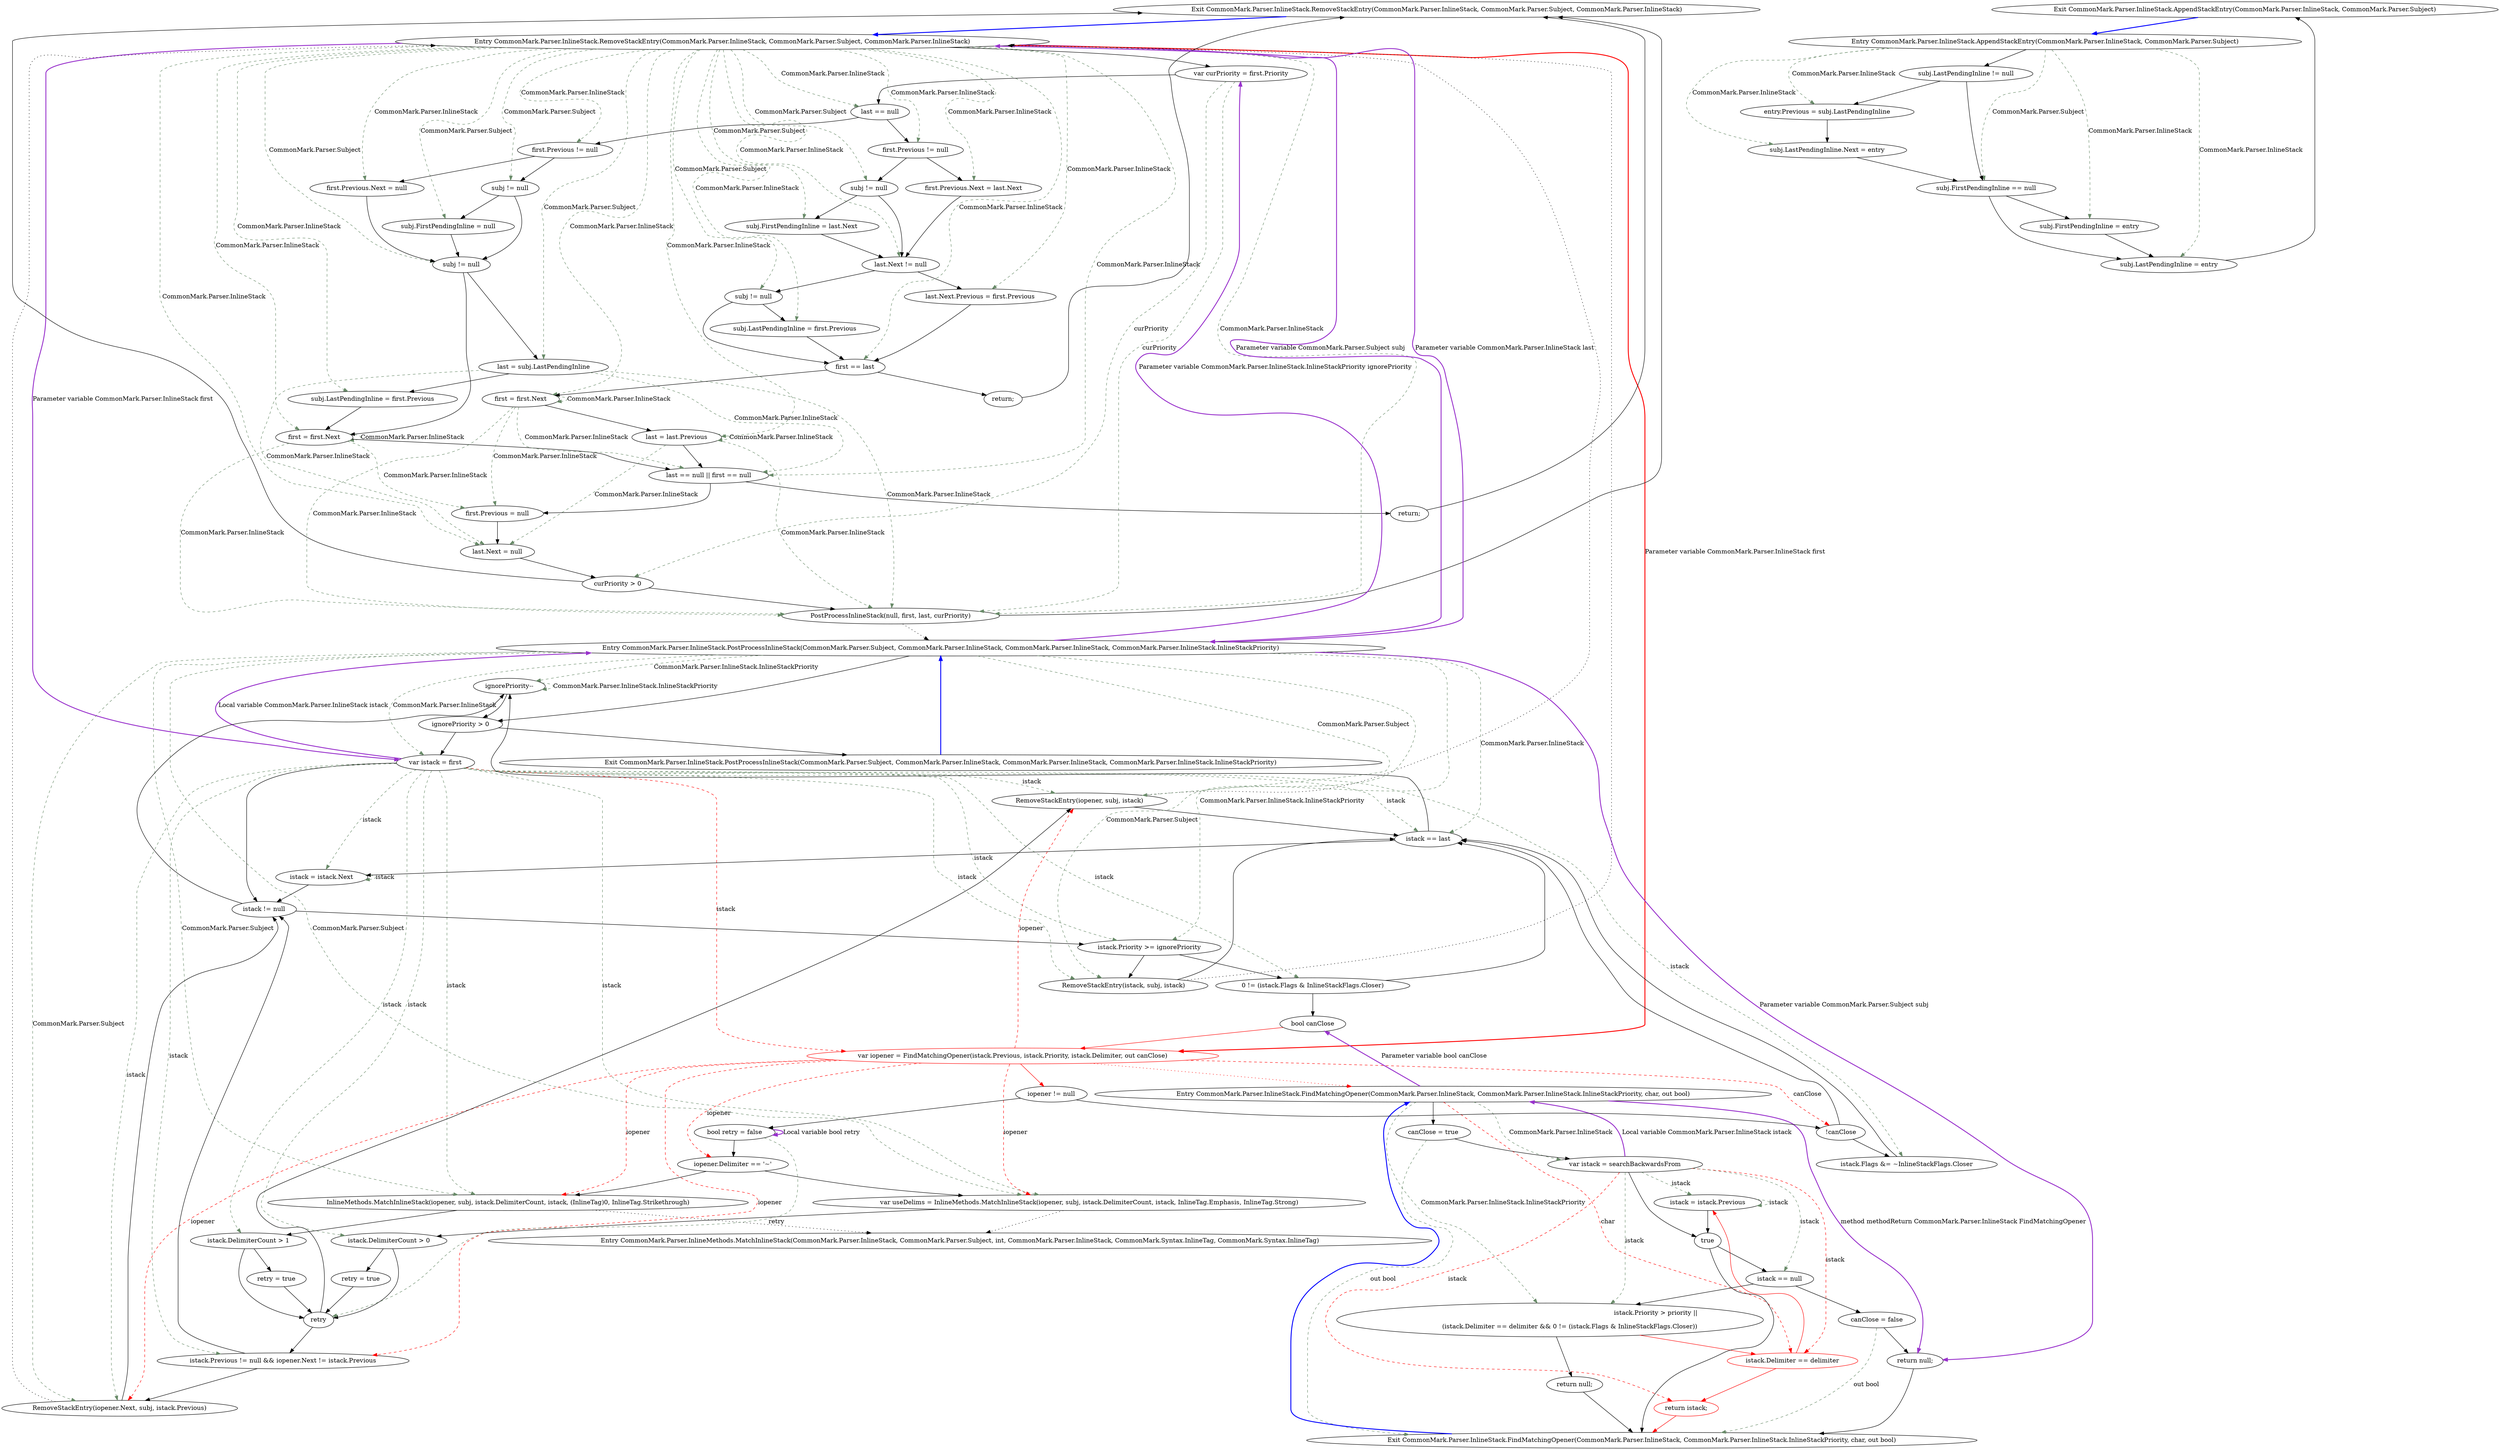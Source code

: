 digraph  {
m2_50 [label="Exit CommonMark.Parser.InlineStack.RemoveStackEntry(CommonMark.Parser.InlineStack, CommonMark.Parser.Subject, CommonMark.Parser.InlineStack)", span="116-116", cluster="CommonMark.Parser.InlineStack.RemoveStackEntry(CommonMark.Parser.InlineStack, CommonMark.Parser.Subject, CommonMark.Parser.InlineStack)", file="InlineStack.cs"];
m2_21 [label="Entry CommonMark.Parser.InlineStack.RemoveStackEntry(CommonMark.Parser.InlineStack, CommonMark.Parser.Subject, CommonMark.Parser.InlineStack)", span="116-116", cluster="CommonMark.Parser.InlineStack.RemoveStackEntry(CommonMark.Parser.InlineStack, CommonMark.Parser.Subject, CommonMark.Parser.InlineStack)", file="InlineStack.cs"];
m2_22 [label="var curPriority = first.Priority", span="118-118", cluster="CommonMark.Parser.InlineStack.RemoveStackEntry(CommonMark.Parser.InlineStack, CommonMark.Parser.Subject, CommonMark.Parser.InlineStack)", file="InlineStack.cs"];
m2_23 [label="last == null", span="120-120", cluster="CommonMark.Parser.InlineStack.RemoveStackEntry(CommonMark.Parser.InlineStack, CommonMark.Parser.Subject, CommonMark.Parser.InlineStack)", file="InlineStack.cs"];
m2_24 [label="first.Previous != null", span="122-122", cluster="CommonMark.Parser.InlineStack.RemoveStackEntry(CommonMark.Parser.InlineStack, CommonMark.Parser.Subject, CommonMark.Parser.InlineStack)", file="InlineStack.cs"];
m2_25 [label="first.Previous.Next = null", span="123-123", cluster="CommonMark.Parser.InlineStack.RemoveStackEntry(CommonMark.Parser.InlineStack, CommonMark.Parser.Subject, CommonMark.Parser.InlineStack)", file="InlineStack.cs"];
m2_26 [label="subj != null", span="124-124", cluster="CommonMark.Parser.InlineStack.RemoveStackEntry(CommonMark.Parser.InlineStack, CommonMark.Parser.Subject, CommonMark.Parser.InlineStack)", file="InlineStack.cs"];
m2_27 [label="subj.FirstPendingInline = null", span="125-125", cluster="CommonMark.Parser.InlineStack.RemoveStackEntry(CommonMark.Parser.InlineStack, CommonMark.Parser.Subject, CommonMark.Parser.InlineStack)", file="InlineStack.cs"];
m2_28 [label="subj != null", span="127-127", cluster="CommonMark.Parser.InlineStack.RemoveStackEntry(CommonMark.Parser.InlineStack, CommonMark.Parser.Subject, CommonMark.Parser.InlineStack)", file="InlineStack.cs"];
m2_29 [label="last = subj.LastPendingInline", span="129-129", cluster="CommonMark.Parser.InlineStack.RemoveStackEntry(CommonMark.Parser.InlineStack, CommonMark.Parser.Subject, CommonMark.Parser.InlineStack)", file="InlineStack.cs"];
m2_30 [label="subj.LastPendingInline = first.Previous", span="130-130", cluster="CommonMark.Parser.InlineStack.RemoveStackEntry(CommonMark.Parser.InlineStack, CommonMark.Parser.Subject, CommonMark.Parser.InlineStack)", file="InlineStack.cs"];
m2_31 [label="first = first.Next", span="133-133", cluster="CommonMark.Parser.InlineStack.RemoveStackEntry(CommonMark.Parser.InlineStack, CommonMark.Parser.Subject, CommonMark.Parser.InlineStack)", file="InlineStack.cs"];
m2_32 [label="first.Previous != null", span="137-137", cluster="CommonMark.Parser.InlineStack.RemoveStackEntry(CommonMark.Parser.InlineStack, CommonMark.Parser.Subject, CommonMark.Parser.InlineStack)", file="InlineStack.cs"];
m2_33 [label="first.Previous.Next = last.Next", span="138-138", cluster="CommonMark.Parser.InlineStack.RemoveStackEntry(CommonMark.Parser.InlineStack, CommonMark.Parser.Subject, CommonMark.Parser.InlineStack)", file="InlineStack.cs"];
m2_34 [label="subj != null", span="139-139", cluster="CommonMark.Parser.InlineStack.RemoveStackEntry(CommonMark.Parser.InlineStack, CommonMark.Parser.Subject, CommonMark.Parser.InlineStack)", file="InlineStack.cs"];
m2_35 [label="subj.FirstPendingInline = last.Next", span="140-140", cluster="CommonMark.Parser.InlineStack.RemoveStackEntry(CommonMark.Parser.InlineStack, CommonMark.Parser.Subject, CommonMark.Parser.InlineStack)", file="InlineStack.cs"];
m2_36 [label="last.Next != null", span="142-142", cluster="CommonMark.Parser.InlineStack.RemoveStackEntry(CommonMark.Parser.InlineStack, CommonMark.Parser.Subject, CommonMark.Parser.InlineStack)", file="InlineStack.cs"];
m2_37 [label="last.Next.Previous = first.Previous", span="143-143", cluster="CommonMark.Parser.InlineStack.RemoveStackEntry(CommonMark.Parser.InlineStack, CommonMark.Parser.Subject, CommonMark.Parser.InlineStack)", file="InlineStack.cs"];
m2_38 [label="subj != null", span="144-144", cluster="CommonMark.Parser.InlineStack.RemoveStackEntry(CommonMark.Parser.InlineStack, CommonMark.Parser.Subject, CommonMark.Parser.InlineStack)", file="InlineStack.cs"];
m2_39 [label="subj.LastPendingInline = first.Previous", span="145-145", cluster="CommonMark.Parser.InlineStack.RemoveStackEntry(CommonMark.Parser.InlineStack, CommonMark.Parser.Subject, CommonMark.Parser.InlineStack)", file="InlineStack.cs"];
m2_40 [label="first == last", span="147-147", cluster="CommonMark.Parser.InlineStack.RemoveStackEntry(CommonMark.Parser.InlineStack, CommonMark.Parser.Subject, CommonMark.Parser.InlineStack)", file="InlineStack.cs"];
m2_42 [label="first = first.Next", span="150-150", cluster="CommonMark.Parser.InlineStack.RemoveStackEntry(CommonMark.Parser.InlineStack, CommonMark.Parser.Subject, CommonMark.Parser.InlineStack)", file="InlineStack.cs"];
m2_43 [label="last = last.Previous", span="151-151", cluster="CommonMark.Parser.InlineStack.RemoveStackEntry(CommonMark.Parser.InlineStack, CommonMark.Parser.Subject, CommonMark.Parser.InlineStack)", file="InlineStack.cs"];
m2_44 [label="last == null || first == null", span="154-154", cluster="CommonMark.Parser.InlineStack.RemoveStackEntry(CommonMark.Parser.InlineStack, CommonMark.Parser.Subject, CommonMark.Parser.InlineStack)", file="InlineStack.cs"];
m2_47 [label="last.Next = null", span="158-158", cluster="CommonMark.Parser.InlineStack.RemoveStackEntry(CommonMark.Parser.InlineStack, CommonMark.Parser.Subject, CommonMark.Parser.InlineStack)", file="InlineStack.cs"];
m2_49 [label="PostProcessInlineStack(null, first, last, curPriority)", span="164-164", cluster="CommonMark.Parser.InlineStack.RemoveStackEntry(CommonMark.Parser.InlineStack, CommonMark.Parser.Subject, CommonMark.Parser.InlineStack)", file="InlineStack.cs"];
m2_48 [label="curPriority > 0", span="163-163", cluster="CommonMark.Parser.InlineStack.RemoveStackEntry(CommonMark.Parser.InlineStack, CommonMark.Parser.Subject, CommonMark.Parser.InlineStack)", file="InlineStack.cs"];
m2_41 [label="return;", span="148-148", cluster="CommonMark.Parser.InlineStack.RemoveStackEntry(CommonMark.Parser.InlineStack, CommonMark.Parser.Subject, CommonMark.Parser.InlineStack)", file="InlineStack.cs"];
m2_46 [label="first.Previous = null", span="157-157", cluster="CommonMark.Parser.InlineStack.RemoveStackEntry(CommonMark.Parser.InlineStack, CommonMark.Parser.Subject, CommonMark.Parser.InlineStack)", file="InlineStack.cs"];
m2_45 [label="return;", span="155-155", cluster="CommonMark.Parser.InlineStack.RemoveStackEntry(CommonMark.Parser.InlineStack, CommonMark.Parser.Subject, CommonMark.Parser.InlineStack)", file="InlineStack.cs"];
m2_0 [label="Entry CommonMark.Parser.InlineStack.FindMatchingOpener(CommonMark.Parser.InlineStack, CommonMark.Parser.InlineStack.InlineStackPriority, char, out bool)", span="67-67", cluster="CommonMark.Parser.InlineStack.FindMatchingOpener(CommonMark.Parser.InlineStack, CommonMark.Parser.InlineStack.InlineStackPriority, char, out bool)", file="InlineStack.cs"];
m2_1 [label="canClose = true", span="69-69", cluster="CommonMark.Parser.InlineStack.FindMatchingOpener(CommonMark.Parser.InlineStack, CommonMark.Parser.InlineStack.InlineStackPriority, char, out bool)", file="InlineStack.cs"];
m2_2 [label="var istack = searchBackwardsFrom", span="70-70", cluster="CommonMark.Parser.InlineStack.FindMatchingOpener(CommonMark.Parser.InlineStack, CommonMark.Parser.InlineStack.InlineStackPriority, char, out bool)", file="InlineStack.cs"];
m2_7 [label="istack.Priority > priority ||\r\n                    (istack.Delimiter == delimiter && 0 != (istack.Flags & InlineStackFlags.Closer))", span="80-81", cluster="CommonMark.Parser.InlineStack.FindMatchingOpener(CommonMark.Parser.InlineStack, CommonMark.Parser.InlineStack.InlineStackPriority, char, out bool)", file="InlineStack.cs"];
m2_9 [label="istack.Delimiter == delimiter", span="89-89", cluster="CommonMark.Parser.InlineStack.FindMatchingOpener(CommonMark.Parser.InlineStack, CommonMark.Parser.InlineStack.InlineStackPriority, char, out bool)", color=red, community=0, file="InlineStack.cs"];
m2_3 [label=true, span="71-71", cluster="CommonMark.Parser.InlineStack.FindMatchingOpener(CommonMark.Parser.InlineStack, CommonMark.Parser.InlineStack.InlineStackPriority, char, out bool)", file="InlineStack.cs"];
m2_4 [label="istack == null", span="73-73", cluster="CommonMark.Parser.InlineStack.FindMatchingOpener(CommonMark.Parser.InlineStack, CommonMark.Parser.InlineStack.InlineStackPriority, char, out bool)", file="InlineStack.cs"];
m2_10 [label="return istack;", span="90-90", cluster="CommonMark.Parser.InlineStack.FindMatchingOpener(CommonMark.Parser.InlineStack, CommonMark.Parser.InlineStack.InlineStackPriority, char, out bool)", color=red, community=0, file="InlineStack.cs"];
m2_11 [label="istack = istack.Previous", span="92-92", cluster="CommonMark.Parser.InlineStack.FindMatchingOpener(CommonMark.Parser.InlineStack, CommonMark.Parser.InlineStack.InlineStackPriority, char, out bool)", file="InlineStack.cs"];
m2_5 [label="canClose = false", span="76-76", cluster="CommonMark.Parser.InlineStack.FindMatchingOpener(CommonMark.Parser.InlineStack, CommonMark.Parser.InlineStack.InlineStackPriority, char, out bool)", file="InlineStack.cs"];
m2_6 [label="return null;", span="77-77", cluster="CommonMark.Parser.InlineStack.FindMatchingOpener(CommonMark.Parser.InlineStack, CommonMark.Parser.InlineStack.InlineStackPriority, char, out bool)", file="InlineStack.cs"];
m2_8 [label="return null;", span="86-86", cluster="CommonMark.Parser.InlineStack.FindMatchingOpener(CommonMark.Parser.InlineStack, CommonMark.Parser.InlineStack.InlineStackPriority, char, out bool)", file="InlineStack.cs"];
m2_12 [label="Exit CommonMark.Parser.InlineStack.FindMatchingOpener(CommonMark.Parser.InlineStack, CommonMark.Parser.InlineStack.InlineStackPriority, char, out bool)", span="67-67", cluster="CommonMark.Parser.InlineStack.FindMatchingOpener(CommonMark.Parser.InlineStack, CommonMark.Parser.InlineStack.InlineStackPriority, char, out bool)", file="InlineStack.cs"];
m2_20 [label="Exit CommonMark.Parser.InlineStack.AppendStackEntry(CommonMark.Parser.InlineStack, CommonMark.Parser.Subject)", span="96-96", cluster="CommonMark.Parser.InlineStack.AppendStackEntry(CommonMark.Parser.InlineStack, CommonMark.Parser.Subject)", file="InlineStack.cs"];
m2_13 [label="Entry CommonMark.Parser.InlineStack.AppendStackEntry(CommonMark.Parser.InlineStack, CommonMark.Parser.Subject)", span="96-96", cluster="CommonMark.Parser.InlineStack.AppendStackEntry(CommonMark.Parser.InlineStack, CommonMark.Parser.Subject)", file="InlineStack.cs"];
m2_14 [label="subj.LastPendingInline != null", span="98-98", cluster="CommonMark.Parser.InlineStack.AppendStackEntry(CommonMark.Parser.InlineStack, CommonMark.Parser.Subject)", file="InlineStack.cs"];
m2_15 [label="entry.Previous = subj.LastPendingInline", span="100-100", cluster="CommonMark.Parser.InlineStack.AppendStackEntry(CommonMark.Parser.InlineStack, CommonMark.Parser.Subject)", file="InlineStack.cs"];
m2_16 [label="subj.LastPendingInline.Next = entry", span="101-101", cluster="CommonMark.Parser.InlineStack.AppendStackEntry(CommonMark.Parser.InlineStack, CommonMark.Parser.Subject)", file="InlineStack.cs"];
m2_17 [label="subj.FirstPendingInline == null", span="104-104", cluster="CommonMark.Parser.InlineStack.AppendStackEntry(CommonMark.Parser.InlineStack, CommonMark.Parser.Subject)", file="InlineStack.cs"];
m2_18 [label="subj.FirstPendingInline = entry", span="105-105", cluster="CommonMark.Parser.InlineStack.AppendStackEntry(CommonMark.Parser.InlineStack, CommonMark.Parser.Subject)", file="InlineStack.cs"];
m2_19 [label="subj.LastPendingInline = entry", span="107-107", cluster="CommonMark.Parser.InlineStack.AppendStackEntry(CommonMark.Parser.InlineStack, CommonMark.Parser.Subject)", file="InlineStack.cs"];
m2_79 [label="Entry CommonMark.Parser.InlineMethods.MatchInlineStack(CommonMark.Parser.InlineStack, CommonMark.Parser.Subject, int, CommonMark.Parser.InlineStack, CommonMark.Syntax.InlineTag, CommonMark.Syntax.InlineTag)", span="303-303", cluster="CommonMark.Parser.InlineMethods.MatchInlineStack(CommonMark.Parser.InlineStack, CommonMark.Parser.Subject, int, CommonMark.Parser.InlineStack, CommonMark.Syntax.InlineTag, CommonMark.Syntax.InlineTag)", file="InlineStack.cs"];
m2_72 [label="RemoveStackEntry(iopener, subj, istack)", span="209-209", cluster="CommonMark.Parser.InlineStack.PostProcessInlineStack(CommonMark.Parser.Subject, CommonMark.Parser.InlineStack, CommonMark.Parser.InlineStack, CommonMark.Parser.InlineStack.InlineStackPriority)", file="InlineStack.cs"];
m2_51 [label="Entry CommonMark.Parser.InlineStack.PostProcessInlineStack(CommonMark.Parser.Subject, CommonMark.Parser.InlineStack, CommonMark.Parser.InlineStack, CommonMark.Parser.InlineStack.InlineStackPriority)", span="167-167", cluster="CommonMark.Parser.InlineStack.PostProcessInlineStack(CommonMark.Parser.Subject, CommonMark.Parser.InlineStack, CommonMark.Parser.InlineStack, CommonMark.Parser.InlineStack.InlineStackPriority)", file="InlineStack.cs"];
m2_52 [label="ignorePriority > 0", span="169-169", cluster="CommonMark.Parser.InlineStack.PostProcessInlineStack(CommonMark.Parser.Subject, CommonMark.Parser.InlineStack, CommonMark.Parser.InlineStack, CommonMark.Parser.InlineStack.InlineStackPriority)", file="InlineStack.cs"];
m2_53 [label="var istack = first", span="171-171", cluster="CommonMark.Parser.InlineStack.PostProcessInlineStack(CommonMark.Parser.Subject, CommonMark.Parser.InlineStack, CommonMark.Parser.InlineStack, CommonMark.Parser.InlineStack.InlineStackPriority)", file="InlineStack.cs"];
m2_55 [label="istack.Priority >= ignorePriority", span="174-174", cluster="CommonMark.Parser.InlineStack.PostProcessInlineStack(CommonMark.Parser.Subject, CommonMark.Parser.InlineStack, CommonMark.Parser.InlineStack, CommonMark.Parser.InlineStack.InlineStackPriority)", file="InlineStack.cs"];
m2_56 [label="RemoveStackEntry(istack, subj, istack)", span="176-176", cluster="CommonMark.Parser.InlineStack.PostProcessInlineStack(CommonMark.Parser.Subject, CommonMark.Parser.InlineStack, CommonMark.Parser.InlineStack, CommonMark.Parser.InlineStack.InlineStackPriority)", file="InlineStack.cs"];
m2_63 [label="InlineMethods.MatchInlineStack(iopener, subj, istack.DelimiterCount, istack, (InlineTag)0, InlineTag.Strikethrough)", span="187-187", cluster="CommonMark.Parser.InlineStack.PostProcessInlineStack(CommonMark.Parser.Subject, CommonMark.Parser.InlineStack, CommonMark.Parser.InlineStack, CommonMark.Parser.InlineStack.InlineStackPriority)", file="InlineStack.cs"];
m2_66 [label="var useDelims = InlineMethods.MatchInlineStack(iopener, subj, istack.DelimiterCount, istack, InlineTag.Emphasis, InlineTag.Strong)", span="193-193", cluster="CommonMark.Parser.InlineStack.PostProcessInlineStack(CommonMark.Parser.Subject, CommonMark.Parser.InlineStack, CommonMark.Parser.InlineStack, CommonMark.Parser.InlineStack.InlineStackPriority)", file="InlineStack.cs"];
m2_71 [label="RemoveStackEntry(iopener.Next, subj, istack.Previous)", span="202-202", cluster="CommonMark.Parser.InlineStack.PostProcessInlineStack(CommonMark.Parser.Subject, CommonMark.Parser.InlineStack, CommonMark.Parser.InlineStack, CommonMark.Parser.InlineStack.InlineStackPriority)", file="InlineStack.cs"];
m2_75 [label="istack == last", span="220-220", cluster="CommonMark.Parser.InlineStack.PostProcessInlineStack(CommonMark.Parser.Subject, CommonMark.Parser.InlineStack, CommonMark.Parser.InlineStack, CommonMark.Parser.InlineStack.InlineStackPriority)", file="InlineStack.cs"];
m2_77 [label="ignorePriority--", span="226-226", cluster="CommonMark.Parser.InlineStack.PostProcessInlineStack(CommonMark.Parser.Subject, CommonMark.Parser.InlineStack, CommonMark.Parser.InlineStack, CommonMark.Parser.InlineStack.InlineStackPriority)", file="InlineStack.cs"];
m2_54 [label="istack != null", span="172-172", cluster="CommonMark.Parser.InlineStack.PostProcessInlineStack(CommonMark.Parser.Subject, CommonMark.Parser.InlineStack, CommonMark.Parser.InlineStack, CommonMark.Parser.InlineStack.InlineStackPriority)", file="InlineStack.cs"];
m2_57 [label="0 != (istack.Flags & InlineStackFlags.Closer)", span="178-178", cluster="CommonMark.Parser.InlineStack.PostProcessInlineStack(CommonMark.Parser.Subject, CommonMark.Parser.InlineStack, CommonMark.Parser.InlineStack, CommonMark.Parser.InlineStack.InlineStackPriority)", file="InlineStack.cs"];
m2_59 [label="var iopener = FindMatchingOpener(istack.Previous, istack.Priority, istack.Delimiter, out canClose)", span="181-181", cluster="CommonMark.Parser.InlineStack.PostProcessInlineStack(CommonMark.Parser.Subject, CommonMark.Parser.InlineStack, CommonMark.Parser.InlineStack, CommonMark.Parser.InlineStack.InlineStackPriority)", color=red, community=0, file="InlineStack.cs"];
m2_64 [label="istack.DelimiterCount > 1", span="188-188", cluster="CommonMark.Parser.InlineStack.PostProcessInlineStack(CommonMark.Parser.Subject, CommonMark.Parser.InlineStack, CommonMark.Parser.InlineStack, CommonMark.Parser.InlineStack.InlineStackPriority)", file="InlineStack.cs"];
m2_67 [label="istack.DelimiterCount > 0", span="194-194", cluster="CommonMark.Parser.InlineStack.PostProcessInlineStack(CommonMark.Parser.Subject, CommonMark.Parser.InlineStack, CommonMark.Parser.InlineStack, CommonMark.Parser.InlineStack.InlineStackPriority)", file="InlineStack.cs"];
m2_70 [label="istack.Previous != null && iopener.Next != istack.Previous", span="201-201", cluster="CommonMark.Parser.InlineStack.PostProcessInlineStack(CommonMark.Parser.Subject, CommonMark.Parser.InlineStack, CommonMark.Parser.InlineStack, CommonMark.Parser.InlineStack.InlineStackPriority)", file="InlineStack.cs"];
m2_74 [label="istack.Flags &= ~InlineStackFlags.Closer", span="216-216", cluster="CommonMark.Parser.InlineStack.PostProcessInlineStack(CommonMark.Parser.Subject, CommonMark.Parser.InlineStack, CommonMark.Parser.InlineStack, CommonMark.Parser.InlineStack.InlineStackPriority)", file="InlineStack.cs"];
m2_76 [label="istack = istack.Next", span="223-223", cluster="CommonMark.Parser.InlineStack.PostProcessInlineStack(CommonMark.Parser.Subject, CommonMark.Parser.InlineStack, CommonMark.Parser.InlineStack, CommonMark.Parser.InlineStack.InlineStackPriority)", file="InlineStack.cs"];
m2_58 [label="bool canClose", span="180-180", cluster="CommonMark.Parser.InlineStack.PostProcessInlineStack(CommonMark.Parser.Subject, CommonMark.Parser.InlineStack, CommonMark.Parser.InlineStack, CommonMark.Parser.InlineStack.InlineStackPriority)", file="InlineStack.cs"];
m2_60 [label="iopener != null", span="182-182", cluster="CommonMark.Parser.InlineStack.PostProcessInlineStack(CommonMark.Parser.Subject, CommonMark.Parser.InlineStack, CommonMark.Parser.InlineStack, CommonMark.Parser.InlineStack.InlineStackPriority)", file="InlineStack.cs"];
m2_62 [label="iopener.Delimiter == '~'", span="185-185", cluster="CommonMark.Parser.InlineStack.PostProcessInlineStack(CommonMark.Parser.Subject, CommonMark.Parser.InlineStack, CommonMark.Parser.InlineStack, CommonMark.Parser.InlineStack.InlineStackPriority)", file="InlineStack.cs"];
m2_73 [label="!canClose", span="212-212", cluster="CommonMark.Parser.InlineStack.PostProcessInlineStack(CommonMark.Parser.Subject, CommonMark.Parser.InlineStack, CommonMark.Parser.InlineStack, CommonMark.Parser.InlineStack.InlineStackPriority)", file="InlineStack.cs"];
m2_61 [label="bool retry = false", span="184-184", cluster="CommonMark.Parser.InlineStack.PostProcessInlineStack(CommonMark.Parser.Subject, CommonMark.Parser.InlineStack, CommonMark.Parser.InlineStack, CommonMark.Parser.InlineStack.InlineStackPriority)", file="InlineStack.cs"];
m2_69 [label=retry, span="198-198", cluster="CommonMark.Parser.InlineStack.PostProcessInlineStack(CommonMark.Parser.Subject, CommonMark.Parser.InlineStack, CommonMark.Parser.InlineStack, CommonMark.Parser.InlineStack.InlineStackPriority)", file="InlineStack.cs"];
m2_65 [label="retry = true", span="189-189", cluster="CommonMark.Parser.InlineStack.PostProcessInlineStack(CommonMark.Parser.Subject, CommonMark.Parser.InlineStack, CommonMark.Parser.InlineStack, CommonMark.Parser.InlineStack.InlineStackPriority)", file="InlineStack.cs"];
m2_68 [label="retry = true", span="195-195", cluster="CommonMark.Parser.InlineStack.PostProcessInlineStack(CommonMark.Parser.Subject, CommonMark.Parser.InlineStack, CommonMark.Parser.InlineStack, CommonMark.Parser.InlineStack.InlineStackPriority)", file="InlineStack.cs"];
m2_78 [label="Exit CommonMark.Parser.InlineStack.PostProcessInlineStack(CommonMark.Parser.Subject, CommonMark.Parser.InlineStack, CommonMark.Parser.InlineStack, CommonMark.Parser.InlineStack.InlineStackPriority)", span="167-167", cluster="CommonMark.Parser.InlineStack.PostProcessInlineStack(CommonMark.Parser.Subject, CommonMark.Parser.InlineStack, CommonMark.Parser.InlineStack, CommonMark.Parser.InlineStack.InlineStackPriority)", file="InlineStack.cs"];
m2_50 -> m2_21  [key=0, style=bold, color=blue];
m2_21 -> m2_22  [key=0, style=solid];
m2_21 -> m2_23  [key=1, style=dashed, color=darkseagreen4, label="CommonMark.Parser.InlineStack"];
m2_21 -> m2_24  [key=1, style=dashed, color=darkseagreen4, label="CommonMark.Parser.InlineStack"];
m2_21 -> m2_25  [key=1, style=dashed, color=darkseagreen4, label="CommonMark.Parser.InlineStack"];
m2_21 -> m2_26  [key=1, style=dashed, color=darkseagreen4, label="CommonMark.Parser.Subject"];
m2_21 -> m2_27  [key=1, style=dashed, color=darkseagreen4, label="CommonMark.Parser.Subject"];
m2_21 -> m2_28  [key=1, style=dashed, color=darkseagreen4, label="CommonMark.Parser.Subject"];
m2_21 -> m2_29  [key=1, style=dashed, color=darkseagreen4, label="CommonMark.Parser.Subject"];
m2_21 -> m2_30  [key=1, style=dashed, color=darkseagreen4, label="CommonMark.Parser.InlineStack"];
m2_21 -> m2_31  [key=1, style=dashed, color=darkseagreen4, label="CommonMark.Parser.InlineStack"];
m2_21 -> m2_32  [key=1, style=dashed, color=darkseagreen4, label="CommonMark.Parser.InlineStack"];
m2_21 -> m2_33  [key=1, style=dashed, color=darkseagreen4, label="CommonMark.Parser.InlineStack"];
m2_21 -> m2_34  [key=1, style=dashed, color=darkseagreen4, label="CommonMark.Parser.Subject"];
m2_21 -> m2_35  [key=1, style=dashed, color=darkseagreen4, label="CommonMark.Parser.Subject"];
m2_21 -> m2_36  [key=1, style=dashed, color=darkseagreen4, label="CommonMark.Parser.InlineStack"];
m2_21 -> m2_37  [key=1, style=dashed, color=darkseagreen4, label="CommonMark.Parser.InlineStack"];
m2_21 -> m2_38  [key=1, style=dashed, color=darkseagreen4, label="CommonMark.Parser.Subject"];
m2_21 -> m2_39  [key=1, style=dashed, color=darkseagreen4, label="CommonMark.Parser.InlineStack"];
m2_21 -> m2_40  [key=1, style=dashed, color=darkseagreen4, label="CommonMark.Parser.InlineStack"];
m2_21 -> m2_42  [key=1, style=dashed, color=darkseagreen4, label="CommonMark.Parser.InlineStack"];
m2_21 -> m2_43  [key=1, style=dashed, color=darkseagreen4, label="CommonMark.Parser.InlineStack"];
m2_21 -> m2_44  [key=1, style=dashed, color=darkseagreen4, label="CommonMark.Parser.InlineStack"];
m2_21 -> m2_47  [key=1, style=dashed, color=darkseagreen4, label="CommonMark.Parser.InlineStack"];
m2_21 -> m2_49  [key=1, style=dashed, color=darkseagreen4, label="CommonMark.Parser.InlineStack"];
m2_21 -> m2_53  [key=3, color=darkorchid, style=bold, label="Parameter variable CommonMark.Parser.InlineStack first"];
m2_21 -> m2_59  [key=3, color=red, style=bold, label="Parameter variable CommonMark.Parser.InlineStack first"];
m2_21 -> m2_51  [key=3, color=darkorchid, style=bold, label="Parameter variable CommonMark.Parser.Subject subj"];
m2_22 -> m2_23  [key=0, style=solid];
m2_22 -> m2_48  [key=1, style=dashed, color=darkseagreen4, label=curPriority];
m2_22 -> m2_49  [key=1, style=dashed, color=darkseagreen4, label=curPriority];
m2_23 -> m2_24  [key=0, style=solid];
m2_23 -> m2_32  [key=0, style=solid];
m2_24 -> m2_25  [key=0, style=solid];
m2_24 -> m2_26  [key=0, style=solid];
m2_25 -> m2_28  [key=0, style=solid];
m2_26 -> m2_27  [key=0, style=solid];
m2_26 -> m2_28  [key=0, style=solid];
m2_27 -> m2_28  [key=0, style=solid];
m2_28 -> m2_29  [key=0, style=solid];
m2_28 -> m2_31  [key=0, style=solid];
m2_29 -> m2_30  [key=0, style=solid];
m2_29 -> m2_44  [key=1, style=dashed, color=darkseagreen4, label="CommonMark.Parser.InlineStack"];
m2_29 -> m2_47  [key=1, style=dashed, color=darkseagreen4, label="CommonMark.Parser.InlineStack"];
m2_29 -> m2_49  [key=1, style=dashed, color=darkseagreen4, label="CommonMark.Parser.InlineStack"];
m2_30 -> m2_31  [key=0, style=solid];
m2_31 -> m2_44  [key=0, style=solid];
m2_31 -> m2_31  [key=1, style=dashed, color=darkseagreen4, label="CommonMark.Parser.InlineStack"];
m2_31 -> m2_46  [key=1, style=dashed, color=darkseagreen4, label="CommonMark.Parser.InlineStack"];
m2_31 -> m2_49  [key=1, style=dashed, color=darkseagreen4, label="CommonMark.Parser.InlineStack"];
m2_32 -> m2_33  [key=0, style=solid];
m2_32 -> m2_34  [key=0, style=solid];
m2_33 -> m2_36  [key=0, style=solid];
m2_34 -> m2_35  [key=0, style=solid];
m2_34 -> m2_36  [key=0, style=solid];
m2_35 -> m2_36  [key=0, style=solid];
m2_36 -> m2_37  [key=0, style=solid];
m2_36 -> m2_38  [key=0, style=solid];
m2_37 -> m2_40  [key=0, style=solid];
m2_38 -> m2_39  [key=0, style=solid];
m2_38 -> m2_40  [key=0, style=solid];
m2_39 -> m2_40  [key=0, style=solid];
m2_40 -> m2_41  [key=0, style=solid];
m2_40 -> m2_42  [key=0, style=solid];
m2_42 -> m2_43  [key=0, style=solid];
m2_42 -> m2_42  [key=1, style=dashed, color=darkseagreen4, label="CommonMark.Parser.InlineStack"];
m2_42 -> m2_44  [key=1, style=dashed, color=darkseagreen4, label="CommonMark.Parser.InlineStack"];
m2_42 -> m2_46  [key=1, style=dashed, color=darkseagreen4, label="CommonMark.Parser.InlineStack"];
m2_42 -> m2_49  [key=1, style=dashed, color=darkseagreen4, label="CommonMark.Parser.InlineStack"];
m2_43 -> m2_44  [key=0, style=solid];
m2_43 -> m2_43  [key=1, style=dashed, color=darkseagreen4, label="CommonMark.Parser.InlineStack"];
m2_43 -> m2_47  [key=1, style=dashed, color=darkseagreen4, label="CommonMark.Parser.InlineStack"];
m2_43 -> m2_49  [key=1, style=dashed, color=darkseagreen4, label="CommonMark.Parser.InlineStack"];
m2_44 -> m2_45  [key=0, style=solid];
m2_44 -> m2_46  [key=0, style=solid];
m2_47 -> m2_48  [key=0, style=solid];
m2_49 -> m2_50  [key=0, style=solid];
m2_49 -> m2_51  [key=2, style=dotted];
m2_48 -> m2_49  [key=0, style=solid];
m2_48 -> m2_50  [key=0, style=solid];
m2_41 -> m2_50  [key=0, style=solid];
m2_46 -> m2_47  [key=0, style=solid];
m2_45 -> m2_50  [key=0, style=solid];
m2_0 -> m2_1  [key=0, style=solid];
m2_0 -> m2_2  [key=1, style=dashed, color=darkseagreen4, label="CommonMark.Parser.InlineStack"];
m2_0 -> m2_7  [key=1, style=dashed, color=darkseagreen4, label="CommonMark.Parser.InlineStack.InlineStackPriority"];
m2_0 -> m2_9  [key=1, style=dashed, color=red, label=char];
m2_0 -> m2_6  [key=3, color=darkorchid, style=bold, label="method methodReturn CommonMark.Parser.InlineStack FindMatchingOpener"];
m2_0 -> m2_58  [key=3, color=darkorchid, style=bold, label="Parameter variable bool canClose"];
m2_1 -> m2_2  [key=0, style=solid];
m2_1 -> m2_12  [key=1, style=dashed, color=darkseagreen4, label="out bool"];
m2_2 -> m2_3  [key=0, style=solid];
m2_2 -> m2_4  [key=1, style=dashed, color=darkseagreen4, label=istack];
m2_2 -> m2_7  [key=1, style=dashed, color=darkseagreen4, label=istack];
m2_2 -> m2_9  [key=1, style=dashed, color=red, label=istack];
m2_2 -> m2_10  [key=1, style=dashed, color=red, label=istack];
m2_2 -> m2_11  [key=1, style=dashed, color=darkseagreen4, label=istack];
m2_2 -> m2_0  [key=3, color=darkorchid, style=bold, label="Local variable CommonMark.Parser.InlineStack istack"];
m2_7 -> m2_8  [key=0, style=solid];
m2_7 -> m2_9  [key=0, style=solid, color=red];
m2_9 -> m2_10  [key=0, style=solid, color=red];
m2_9 -> m2_11  [key=0, style=solid, color=red];
m2_3 -> m2_4  [key=0, style=solid];
m2_3 -> m2_12  [key=0, style=solid];
m2_4 -> m2_5  [key=0, style=solid];
m2_4 -> m2_7  [key=0, style=solid];
m2_10 -> m2_12  [key=0, style=solid, color=red];
m2_11 -> m2_3  [key=0, style=solid];
m2_11 -> m2_11  [key=1, style=dashed, color=darkseagreen4, label=istack];
m2_5 -> m2_6  [key=0, style=solid];
m2_5 -> m2_12  [key=1, style=dashed, color=darkseagreen4, label="out bool"];
m2_6 -> m2_12  [key=0, style=solid];
m2_8 -> m2_12  [key=0, style=solid];
m2_12 -> m2_0  [key=0, style=bold, color=blue];
m2_20 -> m2_13  [key=0, style=bold, color=blue];
m2_13 -> m2_14  [key=0, style=solid];
m2_13 -> m2_15  [key=1, style=dashed, color=darkseagreen4, label="CommonMark.Parser.InlineStack"];
m2_13 -> m2_16  [key=1, style=dashed, color=darkseagreen4, label="CommonMark.Parser.InlineStack"];
m2_13 -> m2_17  [key=1, style=dashed, color=darkseagreen4, label="CommonMark.Parser.Subject"];
m2_13 -> m2_18  [key=1, style=dashed, color=darkseagreen4, label="CommonMark.Parser.InlineStack"];
m2_13 -> m2_19  [key=1, style=dashed, color=darkseagreen4, label="CommonMark.Parser.InlineStack"];
m2_14 -> m2_15  [key=0, style=solid];
m2_14 -> m2_17  [key=0, style=solid];
m2_15 -> m2_16  [key=0, style=solid];
m2_16 -> m2_17  [key=0, style=solid];
m2_17 -> m2_18  [key=0, style=solid];
m2_17 -> m2_19  [key=0, style=solid];
m2_18 -> m2_19  [key=0, style=solid];
m2_19 -> m2_20  [key=0, style=solid];
m2_72 -> m2_75  [key=0, style=solid];
m2_72 -> m2_21  [key=2, style=dotted];
m2_51 -> m2_52  [key=0, style=solid];
m2_51 -> m2_53  [key=1, style=dashed, color=darkseagreen4, label="CommonMark.Parser.InlineStack"];
m2_51 -> m2_55  [key=1, style=dashed, color=darkseagreen4, label="CommonMark.Parser.InlineStack.InlineStackPriority"];
m2_51 -> m2_56  [key=1, style=dashed, color=darkseagreen4, label="CommonMark.Parser.Subject"];
m2_51 -> m2_63  [key=1, style=dashed, color=darkseagreen4, label="CommonMark.Parser.Subject"];
m2_51 -> m2_66  [key=1, style=dashed, color=darkseagreen4, label="CommonMark.Parser.Subject"];
m2_51 -> m2_71  [key=1, style=dashed, color=darkseagreen4, label="CommonMark.Parser.Subject"];
m2_51 -> m2_72  [key=1, style=dashed, color=darkseagreen4, label="CommonMark.Parser.Subject"];
m2_51 -> m2_75  [key=1, style=dashed, color=darkseagreen4, label="CommonMark.Parser.InlineStack"];
m2_51 -> m2_77  [key=1, style=dashed, color=darkseagreen4, label="CommonMark.Parser.InlineStack.InlineStackPriority"];
m2_51 -> m2_6  [key=3, color=darkorchid, style=bold, label="Parameter variable CommonMark.Parser.Subject subj"];
m2_51 -> m2_21  [key=3, color=darkorchid, style=bold, label="Parameter variable CommonMark.Parser.InlineStack last"];
m2_51 -> m2_22  [key=3, color=darkorchid, style=bold, label="Parameter variable CommonMark.Parser.InlineStack.InlineStackPriority ignorePriority"];
m2_52 -> m2_53  [key=0, style=solid];
m2_52 -> m2_78  [key=0, style=solid];
m2_53 -> m2_54  [key=0, style=solid];
m2_53 -> m2_55  [key=1, style=dashed, color=darkseagreen4, label=istack];
m2_53 -> m2_56  [key=1, style=dashed, color=darkseagreen4, label=istack];
m2_53 -> m2_57  [key=1, style=dashed, color=darkseagreen4, label=istack];
m2_53 -> m2_59  [key=1, style=dashed, color=red, label=istack];
m2_53 -> m2_63  [key=1, style=dashed, color=darkseagreen4, label=istack];
m2_53 -> m2_64  [key=1, style=dashed, color=darkseagreen4, label=istack];
m2_53 -> m2_66  [key=1, style=dashed, color=darkseagreen4, label=istack];
m2_53 -> m2_67  [key=1, style=dashed, color=darkseagreen4, label=istack];
m2_53 -> m2_70  [key=1, style=dashed, color=darkseagreen4, label=istack];
m2_53 -> m2_71  [key=1, style=dashed, color=darkseagreen4, label=istack];
m2_53 -> m2_72  [key=1, style=dashed, color=darkseagreen4, label=istack];
m2_53 -> m2_74  [key=1, style=dashed, color=darkseagreen4, label=istack];
m2_53 -> m2_75  [key=1, style=dashed, color=darkseagreen4, label=istack];
m2_53 -> m2_76  [key=1, style=dashed, color=darkseagreen4, label=istack];
m2_53 -> m2_51  [key=3, color=darkorchid, style=bold, label="Local variable CommonMark.Parser.InlineStack istack"];
m2_55 -> m2_56  [key=0, style=solid];
m2_55 -> m2_57  [key=0, style=solid];
m2_56 -> m2_75  [key=0, style=solid];
m2_56 -> m2_21  [key=2, style=dotted];
m2_63 -> m2_64  [key=0, style=solid];
m2_63 -> m2_79  [key=2, style=dotted];
m2_66 -> m2_67  [key=0, style=solid];
m2_66 -> m2_79  [key=2, style=dotted];
m2_71 -> m2_54  [key=0, style=solid];
m2_71 -> m2_21  [key=2, style=dotted];
m2_75 -> m2_76  [key=0, style=solid];
m2_75 -> m2_77  [key=0, style=solid];
m2_77 -> m2_52  [key=0, style=solid];
m2_77 -> m2_77  [key=1, style=dashed, color=darkseagreen4, label="CommonMark.Parser.InlineStack.InlineStackPriority"];
m2_54 -> m2_55  [key=0, style=solid];
m2_54 -> m2_77  [key=0, style=solid];
m2_57 -> m2_58  [key=0, style=solid];
m2_57 -> m2_75  [key=0, style=solid];
m2_59 -> m2_60  [key=0, style=solid, color=red];
m2_59 -> m2_0  [key=2, style=dotted, color=red];
m2_59 -> m2_62  [key=1, style=dashed, color=red, label=iopener];
m2_59 -> m2_63  [key=1, style=dashed, color=red, label=iopener];
m2_59 -> m2_66  [key=1, style=dashed, color=red, label=iopener];
m2_59 -> m2_70  [key=1, style=dashed, color=red, label=iopener];
m2_59 -> m2_71  [key=1, style=dashed, color=red, label=iopener];
m2_59 -> m2_72  [key=1, style=dashed, color=red, label=iopener];
m2_59 -> m2_73  [key=1, style=dashed, color=red, label=canClose];
m2_64 -> m2_65  [key=0, style=solid];
m2_64 -> m2_69  [key=0, style=solid];
m2_67 -> m2_68  [key=0, style=solid];
m2_67 -> m2_69  [key=0, style=solid];
m2_70 -> m2_71  [key=0, style=solid];
m2_70 -> m2_54  [key=0, style=solid];
m2_74 -> m2_75  [key=0, style=solid];
m2_76 -> m2_54  [key=0, style=solid];
m2_76 -> m2_76  [key=1, style=dashed, color=darkseagreen4, label=istack];
m2_58 -> m2_59  [key=0, style=solid, color=red];
m2_60 -> m2_61  [key=0, style=solid];
m2_60 -> m2_73  [key=0, style=solid];
m2_62 -> m2_63  [key=0, style=solid];
m2_62 -> m2_66  [key=0, style=solid];
m2_73 -> m2_74  [key=0, style=solid];
m2_73 -> m2_75  [key=0, style=solid];
m2_61 -> m2_62  [key=0, style=solid];
m2_61 -> m2_69  [key=1, style=dashed, color=darkseagreen4, label=retry];
m2_61 -> m2_61  [key=3, color=darkorchid, style=bold, label="Local variable bool retry"];
m2_69 -> m2_70  [key=0, style=solid];
m2_69 -> m2_72  [key=0, style=solid];
m2_65 -> m2_69  [key=0, style=solid];
m2_68 -> m2_69  [key=0, style=solid];
m2_78 -> m2_51  [key=0, style=bold, color=blue];
}
